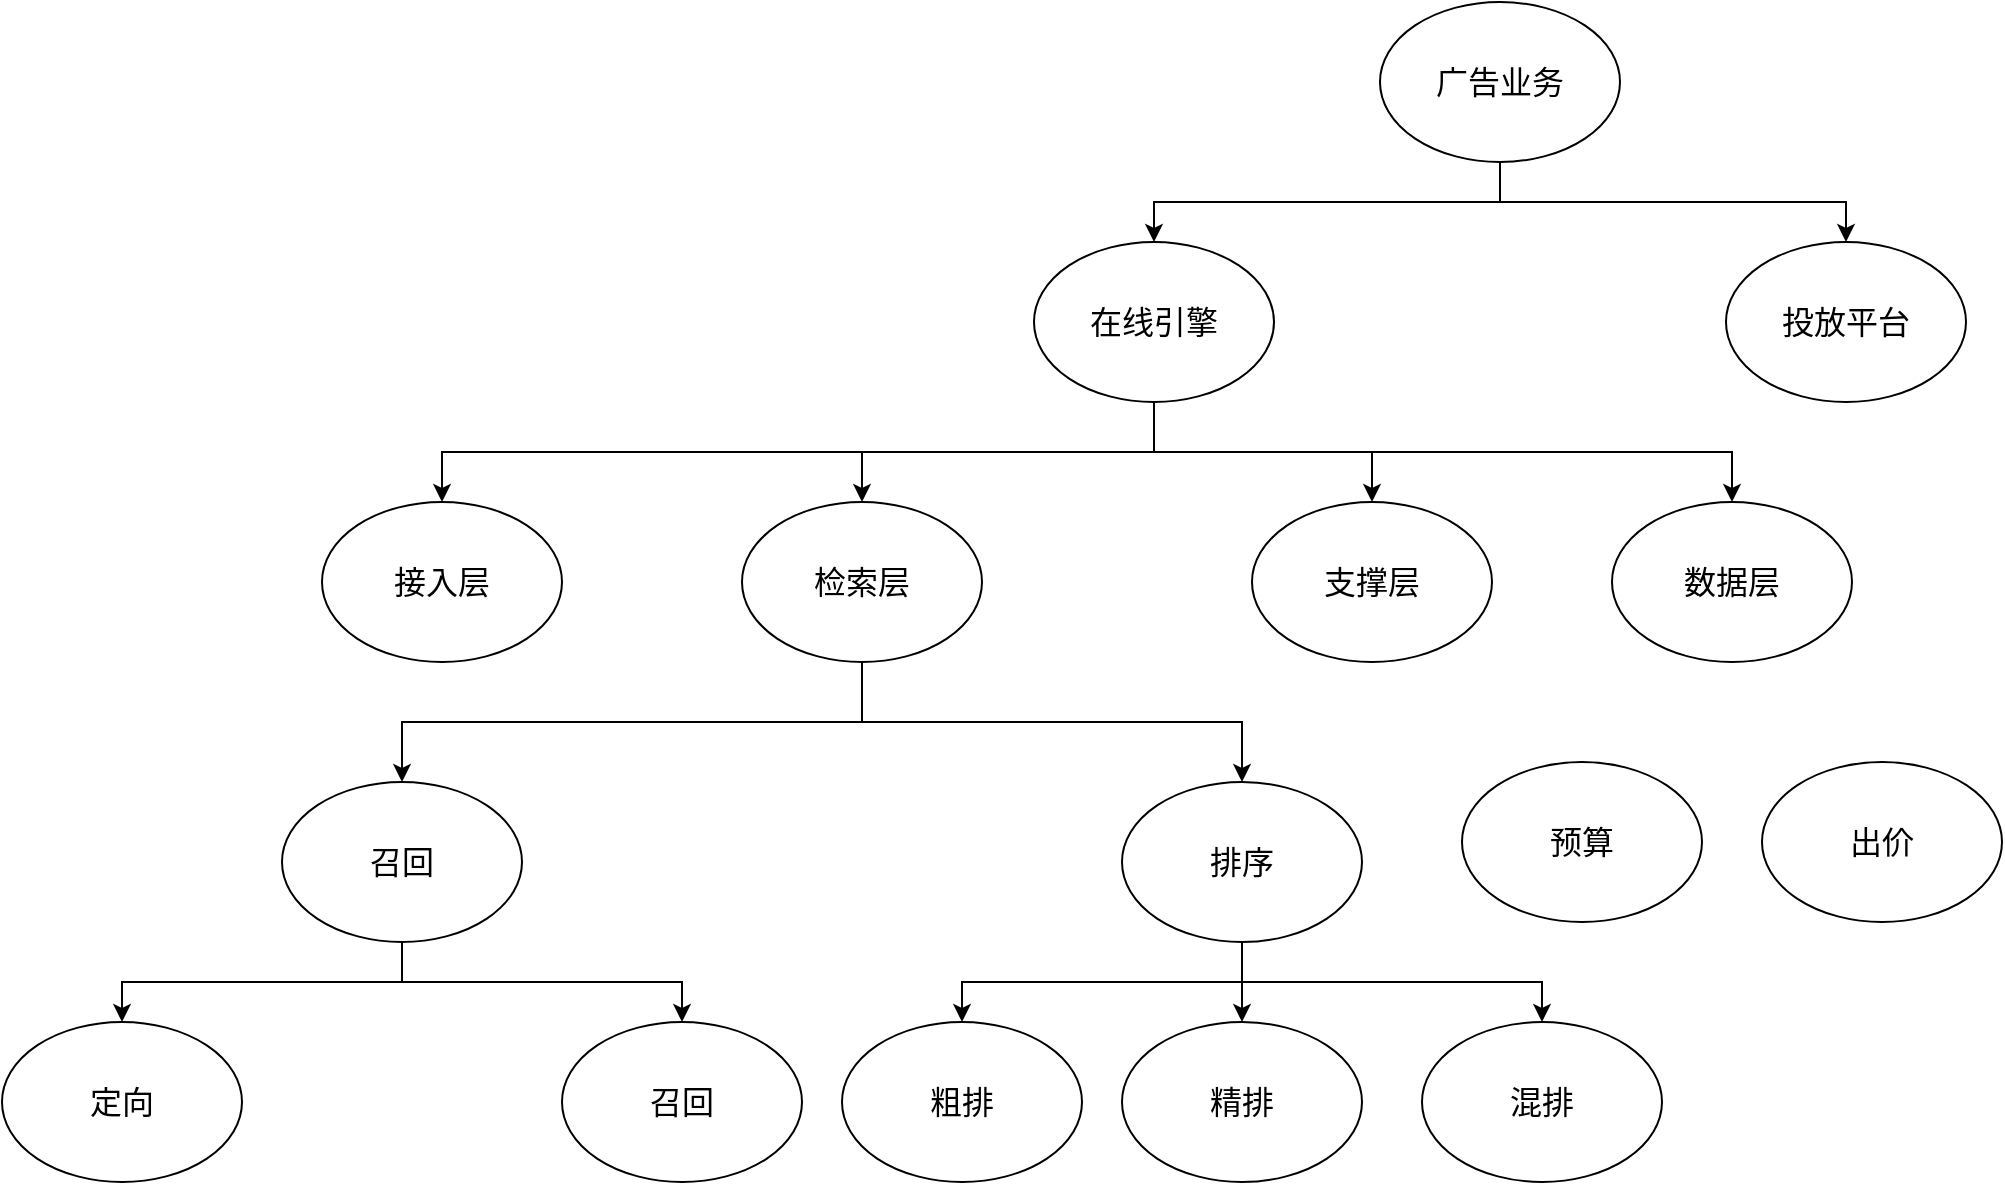 <mxfile version="20.5.1" type="github">
  <diagram id="MV6-AZoP4zqaIT_8NBvW" name="Page-1">
    <mxGraphModel dx="2128" dy="714" grid="1" gridSize="10" guides="1" tooltips="1" connect="1" arrows="1" fold="1" page="1" pageScale="1" pageWidth="850" pageHeight="1100" math="0" shadow="0">
      <root>
        <mxCell id="0" />
        <mxCell id="1" parent="0" />
        <mxCell id="9iUjwQe2kJsiWRL2tb33-15" style="rounded=0;orthogonalLoop=1;jettySize=auto;html=1;exitX=0.5;exitY=1;exitDx=0;exitDy=0;fontSize=16;edgeStyle=orthogonalEdgeStyle;shadow=0;" edge="1" parent="1" source="9iUjwQe2kJsiWRL2tb33-1" target="9iUjwQe2kJsiWRL2tb33-2">
          <mxGeometry relative="1" as="geometry" />
        </mxCell>
        <mxCell id="9iUjwQe2kJsiWRL2tb33-16" style="edgeStyle=orthogonalEdgeStyle;rounded=0;orthogonalLoop=1;jettySize=auto;html=1;exitX=0.5;exitY=1;exitDx=0;exitDy=0;entryX=0.5;entryY=0;entryDx=0;entryDy=0;fontSize=16;shadow=0;" edge="1" parent="1" source="9iUjwQe2kJsiWRL2tb33-1" target="9iUjwQe2kJsiWRL2tb33-3">
          <mxGeometry relative="1" as="geometry" />
        </mxCell>
        <mxCell id="9iUjwQe2kJsiWRL2tb33-1" value="广告业务" style="ellipse;whiteSpace=wrap;html=1;shadow=0;glass=1;sketch=0;fontSize=16;" vertex="1" parent="1">
          <mxGeometry x="369" y="250" width="120" height="80" as="geometry" />
        </mxCell>
        <mxCell id="9iUjwQe2kJsiWRL2tb33-17" style="edgeStyle=orthogonalEdgeStyle;rounded=0;orthogonalLoop=1;jettySize=auto;html=1;exitX=0.5;exitY=1;exitDx=0;exitDy=0;entryX=0.5;entryY=0;entryDx=0;entryDy=0;shadow=0;fontSize=16;" edge="1" parent="1" source="9iUjwQe2kJsiWRL2tb33-2" target="9iUjwQe2kJsiWRL2tb33-4">
          <mxGeometry relative="1" as="geometry" />
        </mxCell>
        <mxCell id="9iUjwQe2kJsiWRL2tb33-18" style="edgeStyle=orthogonalEdgeStyle;rounded=0;orthogonalLoop=1;jettySize=auto;html=1;exitX=0.5;exitY=1;exitDx=0;exitDy=0;entryX=0.5;entryY=0;entryDx=0;entryDy=0;shadow=0;fontSize=16;" edge="1" parent="1" source="9iUjwQe2kJsiWRL2tb33-2" target="9iUjwQe2kJsiWRL2tb33-5">
          <mxGeometry relative="1" as="geometry" />
        </mxCell>
        <mxCell id="9iUjwQe2kJsiWRL2tb33-19" style="edgeStyle=orthogonalEdgeStyle;rounded=0;orthogonalLoop=1;jettySize=auto;html=1;exitX=0.5;exitY=1;exitDx=0;exitDy=0;entryX=0.5;entryY=0;entryDx=0;entryDy=0;shadow=0;fontSize=16;" edge="1" parent="1" source="9iUjwQe2kJsiWRL2tb33-2" target="9iUjwQe2kJsiWRL2tb33-6">
          <mxGeometry relative="1" as="geometry" />
        </mxCell>
        <mxCell id="9iUjwQe2kJsiWRL2tb33-20" style="edgeStyle=orthogonalEdgeStyle;rounded=0;orthogonalLoop=1;jettySize=auto;html=1;exitX=0.5;exitY=1;exitDx=0;exitDy=0;shadow=0;fontSize=16;" edge="1" parent="1" source="9iUjwQe2kJsiWRL2tb33-2" target="9iUjwQe2kJsiWRL2tb33-7">
          <mxGeometry relative="1" as="geometry" />
        </mxCell>
        <mxCell id="9iUjwQe2kJsiWRL2tb33-2" value="在线引擎" style="ellipse;whiteSpace=wrap;html=1;shadow=0;glass=1;sketch=0;fontSize=16;" vertex="1" parent="1">
          <mxGeometry x="196" y="370" width="120" height="80" as="geometry" />
        </mxCell>
        <mxCell id="9iUjwQe2kJsiWRL2tb33-3" value="投放平台" style="ellipse;whiteSpace=wrap;html=1;shadow=0;glass=1;sketch=0;fontSize=16;" vertex="1" parent="1">
          <mxGeometry x="542" y="370" width="120" height="80" as="geometry" />
        </mxCell>
        <mxCell id="9iUjwQe2kJsiWRL2tb33-4" value="接入层" style="ellipse;whiteSpace=wrap;html=1;shadow=0;glass=1;sketch=0;fontSize=16;flipH=1;flipV=0;" vertex="1" parent="1">
          <mxGeometry x="-160" y="500" width="120" height="80" as="geometry" />
        </mxCell>
        <mxCell id="9iUjwQe2kJsiWRL2tb33-21" style="edgeStyle=orthogonalEdgeStyle;rounded=0;orthogonalLoop=1;jettySize=auto;html=1;exitX=0.5;exitY=1;exitDx=0;exitDy=0;shadow=0;fontSize=16;" edge="1" parent="1" source="9iUjwQe2kJsiWRL2tb33-5" target="9iUjwQe2kJsiWRL2tb33-8">
          <mxGeometry relative="1" as="geometry" />
        </mxCell>
        <mxCell id="9iUjwQe2kJsiWRL2tb33-22" style="edgeStyle=orthogonalEdgeStyle;rounded=0;orthogonalLoop=1;jettySize=auto;html=1;exitX=0.5;exitY=1;exitDx=0;exitDy=0;entryX=0.5;entryY=0;entryDx=0;entryDy=0;shadow=0;fontSize=16;" edge="1" parent="1" source="9iUjwQe2kJsiWRL2tb33-5" target="9iUjwQe2kJsiWRL2tb33-9">
          <mxGeometry relative="1" as="geometry" />
        </mxCell>
        <mxCell id="9iUjwQe2kJsiWRL2tb33-5" value="检索层" style="ellipse;whiteSpace=wrap;html=1;shadow=0;glass=1;sketch=0;fontSize=16;flipH=1;flipV=0;" vertex="1" parent="1">
          <mxGeometry x="50" y="500" width="120" height="80" as="geometry" />
        </mxCell>
        <mxCell id="9iUjwQe2kJsiWRL2tb33-6" value="支撑层" style="ellipse;whiteSpace=wrap;html=1;shadow=0;glass=1;sketch=0;fontSize=16;flipH=1;flipV=0;" vertex="1" parent="1">
          <mxGeometry x="305" y="500" width="120" height="80" as="geometry" />
        </mxCell>
        <mxCell id="9iUjwQe2kJsiWRL2tb33-7" value="数据层" style="ellipse;whiteSpace=wrap;html=1;shadow=0;glass=1;sketch=0;fontSize=16;flipH=1;flipV=0;" vertex="1" parent="1">
          <mxGeometry x="485" y="500" width="120" height="80" as="geometry" />
        </mxCell>
        <mxCell id="9iUjwQe2kJsiWRL2tb33-23" style="edgeStyle=orthogonalEdgeStyle;rounded=0;orthogonalLoop=1;jettySize=auto;html=1;exitX=0.5;exitY=1;exitDx=0;exitDy=0;entryX=0.5;entryY=0;entryDx=0;entryDy=0;shadow=0;fontSize=16;" edge="1" parent="1" source="9iUjwQe2kJsiWRL2tb33-8" target="9iUjwQe2kJsiWRL2tb33-10">
          <mxGeometry relative="1" as="geometry" />
        </mxCell>
        <mxCell id="9iUjwQe2kJsiWRL2tb33-24" style="edgeStyle=orthogonalEdgeStyle;rounded=0;orthogonalLoop=1;jettySize=auto;html=1;exitX=0.5;exitY=1;exitDx=0;exitDy=0;shadow=0;fontSize=16;" edge="1" parent="1" source="9iUjwQe2kJsiWRL2tb33-8" target="9iUjwQe2kJsiWRL2tb33-11">
          <mxGeometry relative="1" as="geometry" />
        </mxCell>
        <mxCell id="9iUjwQe2kJsiWRL2tb33-8" value="召回" style="ellipse;whiteSpace=wrap;html=1;shadow=0;glass=1;sketch=0;fontSize=16;" vertex="1" parent="1">
          <mxGeometry x="-180" y="640" width="120" height="80" as="geometry" />
        </mxCell>
        <mxCell id="9iUjwQe2kJsiWRL2tb33-25" style="edgeStyle=orthogonalEdgeStyle;rounded=0;orthogonalLoop=1;jettySize=auto;html=1;exitX=0.5;exitY=1;exitDx=0;exitDy=0;entryX=0.5;entryY=0;entryDx=0;entryDy=0;shadow=0;fontSize=16;" edge="1" parent="1" source="9iUjwQe2kJsiWRL2tb33-9" target="9iUjwQe2kJsiWRL2tb33-12">
          <mxGeometry relative="1" as="geometry" />
        </mxCell>
        <mxCell id="9iUjwQe2kJsiWRL2tb33-26" style="edgeStyle=orthogonalEdgeStyle;rounded=0;orthogonalLoop=1;jettySize=auto;html=1;exitX=0.5;exitY=1;exitDx=0;exitDy=0;entryX=0.5;entryY=0;entryDx=0;entryDy=0;shadow=0;fontSize=16;" edge="1" parent="1" source="9iUjwQe2kJsiWRL2tb33-9" target="9iUjwQe2kJsiWRL2tb33-13">
          <mxGeometry relative="1" as="geometry" />
        </mxCell>
        <mxCell id="9iUjwQe2kJsiWRL2tb33-27" style="edgeStyle=orthogonalEdgeStyle;rounded=0;orthogonalLoop=1;jettySize=auto;html=1;exitX=0.5;exitY=1;exitDx=0;exitDy=0;shadow=0;fontSize=16;" edge="1" parent="1" source="9iUjwQe2kJsiWRL2tb33-9" target="9iUjwQe2kJsiWRL2tb33-14">
          <mxGeometry relative="1" as="geometry" />
        </mxCell>
        <mxCell id="9iUjwQe2kJsiWRL2tb33-9" value="排序" style="ellipse;whiteSpace=wrap;html=1;shadow=0;glass=1;sketch=0;fontSize=16;" vertex="1" parent="1">
          <mxGeometry x="240" y="640" width="120" height="80" as="geometry" />
        </mxCell>
        <mxCell id="9iUjwQe2kJsiWRL2tb33-10" value="定向" style="ellipse;whiteSpace=wrap;html=1;shadow=0;glass=1;sketch=0;fontSize=16;" vertex="1" parent="1">
          <mxGeometry x="-320" y="760" width="120" height="80" as="geometry" />
        </mxCell>
        <mxCell id="9iUjwQe2kJsiWRL2tb33-11" value="召回" style="ellipse;whiteSpace=wrap;html=1;shadow=0;glass=1;sketch=0;fontSize=16;" vertex="1" parent="1">
          <mxGeometry x="-40" y="760" width="120" height="80" as="geometry" />
        </mxCell>
        <mxCell id="9iUjwQe2kJsiWRL2tb33-12" value="粗排" style="ellipse;whiteSpace=wrap;html=1;shadow=0;glass=1;sketch=0;fontSize=16;flipV=1;flipH=1;" vertex="1" parent="1">
          <mxGeometry x="100" y="760" width="120" height="80" as="geometry" />
        </mxCell>
        <mxCell id="9iUjwQe2kJsiWRL2tb33-13" value="精排" style="ellipse;whiteSpace=wrap;html=1;shadow=0;glass=1;sketch=0;fontSize=16;flipV=1;flipH=1;" vertex="1" parent="1">
          <mxGeometry x="240" y="760" width="120" height="80" as="geometry" />
        </mxCell>
        <mxCell id="9iUjwQe2kJsiWRL2tb33-14" value="混排" style="ellipse;whiteSpace=wrap;html=1;shadow=0;glass=1;sketch=0;fontSize=16;flipV=1;flipH=1;" vertex="1" parent="1">
          <mxGeometry x="390" y="760" width="120" height="80" as="geometry" />
        </mxCell>
        <mxCell id="9iUjwQe2kJsiWRL2tb33-28" value="预算" style="ellipse;whiteSpace=wrap;html=1;shadow=0;glass=1;sketch=0;fontSize=16;" vertex="1" parent="1">
          <mxGeometry x="410" y="630" width="120" height="80" as="geometry" />
        </mxCell>
        <mxCell id="9iUjwQe2kJsiWRL2tb33-29" value="出价" style="ellipse;whiteSpace=wrap;html=1;shadow=0;glass=1;sketch=0;fontSize=16;" vertex="1" parent="1">
          <mxGeometry x="560" y="630" width="120" height="80" as="geometry" />
        </mxCell>
      </root>
    </mxGraphModel>
  </diagram>
</mxfile>
